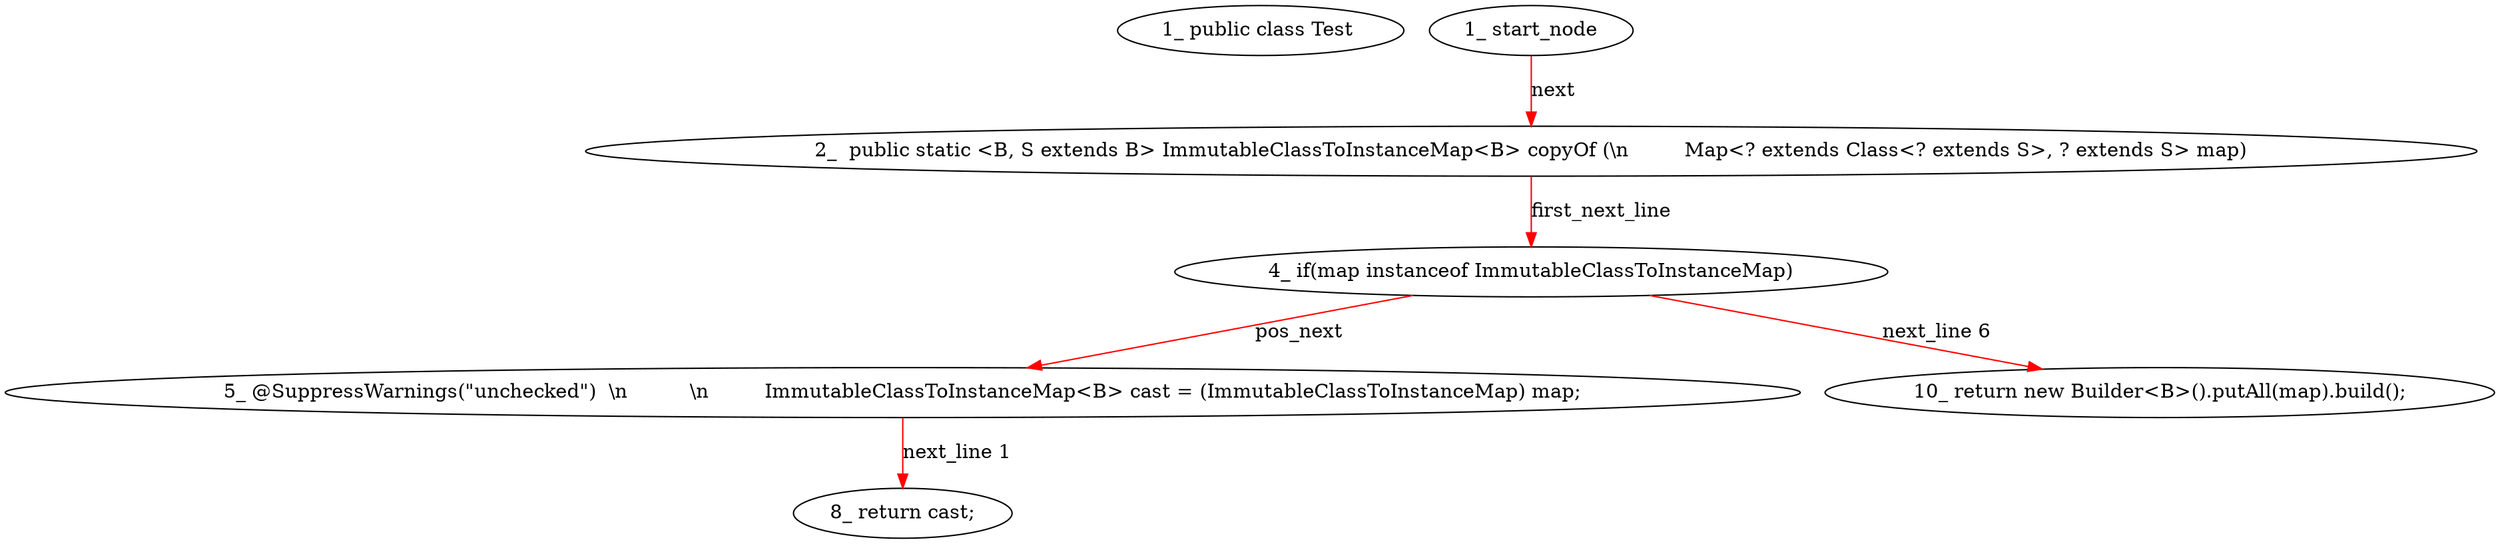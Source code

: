 digraph  {
6 [label="1_\ public\ class\ Test\ ", type_label=class_declaration];
10 [label="2_\ \ public\ static\ <B,\ S\ extends\ B>\ ImmutableClassToInstanceMap<B>\ copyOf\ \(\\n\ \ \ \ \ \ \ \ \ Map<\?\ extends\ Class<\?\ extends\ S>,\ \?\ extends\ S>\ map\)", type_label=method_declaration];
39 [label="4_\ if\(map\ instanceof\ ImmutableClassToInstanceMap\)", type_label=if];
45 [label="5_\ @SuppressWarnings\(\"unchecked\"\)\ \ \\n\ \ \ \ \ \ \ \ \ \ \\n\ \ \ \ \ \ \ \ \ ImmutableClassToInstanceMap<B>\ cast\ =\ \(ImmutableClassToInstanceMap\)\ map;", type_label=expression_statement];
60 [label="8_\ return\ cast;", type_label=return];
62 [label="10_\ return\ new\ Builder<B>\(\)\.putAll\(map\)\.build\(\);", type_label=return];
1 [label="1_\ start_node", type_label=start];
10 -> 39  [color=red, controlflow_type=first_next_line, edge_type=CFG_edge, key=0, label=first_next_line];
39 -> 45  [color=red, controlflow_type=pos_next, edge_type=CFG_edge, key=0, label=pos_next];
39 -> 62  [color=red, controlflow_type="next_line 6", edge_type=CFG_edge, key=0, label="next_line 6"];
45 -> 60  [color=red, controlflow_type="next_line 1", edge_type=CFG_edge, key=0, label="next_line 1"];
1 -> 10  [color=red, controlflow_type=next, edge_type=CFG_edge, key=0, label=next];
}
